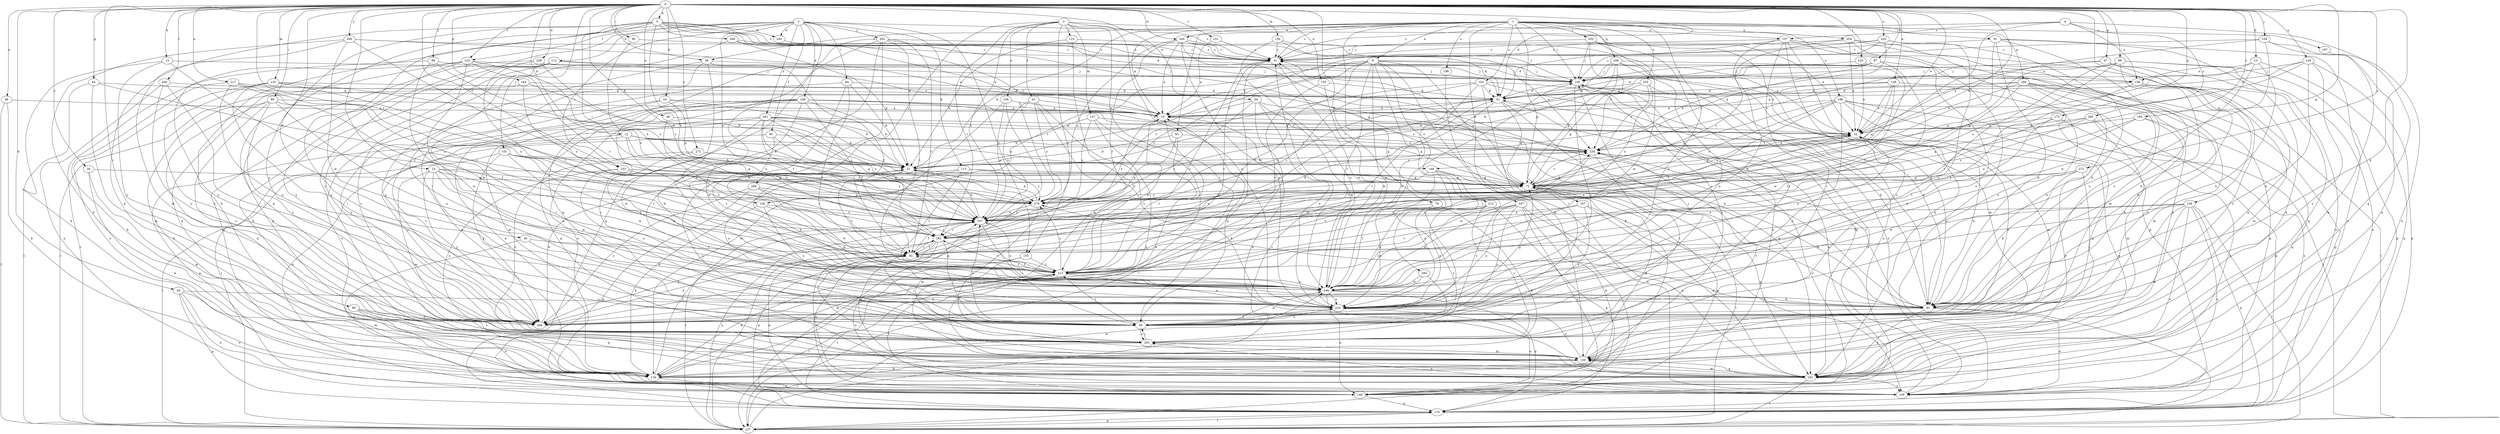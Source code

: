 strict digraph  {
0;
1;
2;
3;
4;
5;
6;
10;
12;
13;
15;
16;
21;
23;
26;
31;
36;
40;
41;
46;
47;
48;
50;
52;
58;
60;
61;
62;
64;
72;
79;
83;
86;
87;
88;
89;
90;
91;
93;
94;
95;
99;
101;
104;
105;
107;
108;
112;
113;
116;
120;
123;
126;
127;
128;
135;
136;
137;
138;
139;
144;
148;
149;
153;
154;
155;
156;
157;
158;
159;
164;
166;
167;
168;
170;
175;
180;
181;
190;
192;
196;
197;
198;
202;
203;
208;
210;
212;
213;
217;
220;
224;
231;
233;
234;
238;
244;
245;
246;
254;
255;
257;
260;
261;
262;
264;
265;
266;
268;
271;
272;
279;
0 -> 5  [label=a];
0 -> 12  [label=b];
0 -> 13  [label=b];
0 -> 15  [label=b];
0 -> 16  [label=b];
0 -> 21  [label=b];
0 -> 23  [label=c];
0 -> 26  [label=c];
0 -> 36  [label=d];
0 -> 40  [label=d];
0 -> 41  [label=d];
0 -> 46  [label=e];
0 -> 47  [label=e];
0 -> 48  [label=e];
0 -> 50  [label=e];
0 -> 52  [label=e];
0 -> 58  [label=f];
0 -> 64  [label=g];
0 -> 72  [label=g];
0 -> 79  [label=h];
0 -> 83  [label=h];
0 -> 86  [label=i];
0 -> 87  [label=i];
0 -> 88  [label=i];
0 -> 89  [label=i];
0 -> 90  [label=i];
0 -> 99  [label=j];
0 -> 101  [label=j];
0 -> 104  [label=j];
0 -> 120  [label=l];
0 -> 128  [label=m];
0 -> 135  [label=m];
0 -> 136  [label=m];
0 -> 139  [label=n];
0 -> 144  [label=n];
0 -> 148  [label=n];
0 -> 153  [label=o];
0 -> 164  [label=p];
0 -> 175  [label=q];
0 -> 190  [label=r];
0 -> 208  [label=t];
0 -> 210  [label=t];
0 -> 217  [label=u];
0 -> 220  [label=u];
0 -> 231  [label=v];
0 -> 233  [label=v];
0 -> 238  [label=w];
0 -> 244  [label=w];
0 -> 260  [label=y];
0 -> 271  [label=z];
0 -> 272  [label=z];
0 -> 279  [label=z];
1 -> 6  [label=a];
1 -> 10  [label=a];
1 -> 21  [label=b];
1 -> 31  [label=c];
1 -> 58  [label=f];
1 -> 91  [label=i];
1 -> 93  [label=i];
1 -> 105  [label=j];
1 -> 107  [label=k];
1 -> 154  [label=o];
1 -> 166  [label=p];
1 -> 167  [label=p];
1 -> 168  [label=p];
1 -> 180  [label=q];
1 -> 196  [label=s];
1 -> 197  [label=s];
1 -> 198  [label=s];
1 -> 202  [label=s];
1 -> 224  [label=u];
1 -> 244  [label=w];
1 -> 254  [label=x];
1 -> 255  [label=x];
2 -> 52  [label=e];
2 -> 60  [label=f];
2 -> 94  [label=i];
2 -> 108  [label=k];
2 -> 112  [label=k];
2 -> 113  [label=k];
2 -> 116  [label=k];
2 -> 155  [label=o];
2 -> 170  [label=p];
2 -> 203  [label=s];
2 -> 210  [label=t];
2 -> 233  [label=v];
2 -> 245  [label=w];
2 -> 257  [label=x];
2 -> 261  [label=y];
2 -> 262  [label=y];
3 -> 31  [label=c];
3 -> 61  [label=f];
3 -> 95  [label=i];
3 -> 123  [label=l];
3 -> 137  [label=m];
3 -> 155  [label=o];
3 -> 156  [label=o];
3 -> 157  [label=o];
3 -> 192  [label=r];
3 -> 224  [label=u];
3 -> 257  [label=x];
3 -> 264  [label=y];
4 -> 31  [label=c];
4 -> 157  [label=o];
4 -> 158  [label=o];
4 -> 181  [label=q];
4 -> 234  [label=v];
4 -> 265  [label=y];
5 -> 31  [label=c];
5 -> 41  [label=d];
5 -> 95  [label=i];
5 -> 116  [label=k];
5 -> 126  [label=l];
5 -> 158  [label=o];
5 -> 181  [label=q];
5 -> 234  [label=v];
5 -> 245  [label=w];
5 -> 257  [label=x];
5 -> 266  [label=y];
5 -> 268  [label=y];
6 -> 10  [label=a];
6 -> 62  [label=f];
6 -> 105  [label=j];
6 -> 116  [label=k];
6 -> 126  [label=l];
6 -> 127  [label=l];
6 -> 158  [label=o];
6 -> 212  [label=t];
6 -> 213  [label=t];
6 -> 246  [label=w];
6 -> 268  [label=y];
6 -> 279  [label=z];
10 -> 52  [label=e];
10 -> 257  [label=x];
12 -> 21  [label=b];
12 -> 62  [label=f];
12 -> 148  [label=n];
12 -> 170  [label=p];
12 -> 234  [label=v];
12 -> 257  [label=x];
12 -> 268  [label=y];
13 -> 72  [label=g];
13 -> 83  [label=h];
13 -> 158  [label=o];
13 -> 170  [label=p];
13 -> 224  [label=u];
15 -> 62  [label=f];
15 -> 105  [label=j];
15 -> 116  [label=k];
15 -> 268  [label=y];
16 -> 10  [label=a];
16 -> 21  [label=b];
16 -> 72  [label=g];
16 -> 95  [label=i];
16 -> 268  [label=y];
21 -> 72  [label=g];
21 -> 213  [label=t];
21 -> 234  [label=v];
23 -> 72  [label=g];
23 -> 95  [label=i];
23 -> 138  [label=m];
23 -> 192  [label=r];
23 -> 224  [label=u];
23 -> 246  [label=w];
23 -> 268  [label=y];
23 -> 279  [label=z];
26 -> 72  [label=g];
26 -> 116  [label=k];
26 -> 138  [label=m];
31 -> 105  [label=j];
31 -> 213  [label=t];
31 -> 246  [label=w];
31 -> 268  [label=y];
36 -> 62  [label=f];
36 -> 149  [label=n];
36 -> 246  [label=w];
40 -> 138  [label=m];
40 -> 149  [label=n];
40 -> 159  [label=o];
40 -> 170  [label=p];
40 -> 224  [label=u];
41 -> 10  [label=a];
41 -> 72  [label=g];
41 -> 149  [label=n];
41 -> 181  [label=q];
41 -> 192  [label=r];
41 -> 213  [label=t];
41 -> 257  [label=x];
46 -> 52  [label=e];
46 -> 257  [label=x];
47 -> 105  [label=j];
47 -> 159  [label=o];
47 -> 181  [label=q];
47 -> 203  [label=s];
47 -> 234  [label=v];
48 -> 10  [label=a];
48 -> 116  [label=k];
48 -> 127  [label=l];
50 -> 10  [label=a];
50 -> 83  [label=h];
50 -> 116  [label=k];
50 -> 192  [label=r];
50 -> 224  [label=u];
50 -> 246  [label=w];
52 -> 31  [label=c];
52 -> 72  [label=g];
52 -> 83  [label=h];
52 -> 181  [label=q];
52 -> 234  [label=v];
58 -> 62  [label=f];
58 -> 105  [label=j];
58 -> 149  [label=n];
58 -> 246  [label=w];
58 -> 268  [label=y];
60 -> 159  [label=o];
60 -> 213  [label=t];
60 -> 234  [label=v];
60 -> 257  [label=x];
61 -> 10  [label=a];
61 -> 213  [label=t];
61 -> 224  [label=u];
61 -> 257  [label=x];
61 -> 268  [label=y];
61 -> 279  [label=z];
62 -> 41  [label=d];
62 -> 52  [label=e];
62 -> 95  [label=i];
62 -> 138  [label=m];
62 -> 149  [label=n];
62 -> 192  [label=r];
62 -> 213  [label=t];
62 -> 268  [label=y];
64 -> 41  [label=d];
64 -> 127  [label=l];
64 -> 138  [label=m];
64 -> 257  [label=x];
72 -> 31  [label=c];
72 -> 52  [label=e];
72 -> 127  [label=l];
72 -> 181  [label=q];
72 -> 234  [label=v];
72 -> 257  [label=x];
72 -> 279  [label=z];
79 -> 116  [label=k];
79 -> 203  [label=s];
79 -> 224  [label=u];
79 -> 257  [label=x];
83 -> 31  [label=c];
83 -> 105  [label=j];
83 -> 127  [label=l];
83 -> 159  [label=o];
83 -> 181  [label=q];
83 -> 234  [label=v];
83 -> 268  [label=y];
83 -> 279  [label=z];
86 -> 159  [label=o];
86 -> 181  [label=q];
86 -> 203  [label=s];
86 -> 268  [label=y];
87 -> 10  [label=a];
87 -> 41  [label=d];
87 -> 62  [label=f];
87 -> 105  [label=j];
87 -> 224  [label=u];
87 -> 234  [label=v];
88 -> 72  [label=g];
88 -> 83  [label=h];
88 -> 105  [label=j];
88 -> 159  [label=o];
88 -> 170  [label=p];
88 -> 213  [label=t];
88 -> 279  [label=z];
89 -> 10  [label=a];
89 -> 62  [label=f];
89 -> 116  [label=k];
89 -> 181  [label=q];
89 -> 203  [label=s];
89 -> 224  [label=u];
89 -> 268  [label=y];
90 -> 31  [label=c];
90 -> 257  [label=x];
91 -> 31  [label=c];
91 -> 83  [label=h];
91 -> 159  [label=o];
91 -> 181  [label=q];
91 -> 192  [label=r];
91 -> 268  [label=y];
93 -> 21  [label=b];
93 -> 213  [label=t];
93 -> 234  [label=v];
93 -> 257  [label=x];
94 -> 21  [label=b];
94 -> 41  [label=d];
94 -> 62  [label=f];
94 -> 159  [label=o];
94 -> 213  [label=t];
95 -> 10  [label=a];
95 -> 105  [label=j];
95 -> 203  [label=s];
95 -> 213  [label=t];
95 -> 224  [label=u];
95 -> 246  [label=w];
95 -> 257  [label=x];
99 -> 83  [label=h];
99 -> 105  [label=j];
99 -> 268  [label=y];
99 -> 279  [label=z];
101 -> 21  [label=b];
101 -> 72  [label=g];
101 -> 127  [label=l];
101 -> 192  [label=r];
101 -> 213  [label=t];
101 -> 246  [label=w];
101 -> 268  [label=y];
104 -> 31  [label=c];
104 -> 52  [label=e];
104 -> 149  [label=n];
104 -> 181  [label=q];
104 -> 246  [label=w];
105 -> 41  [label=d];
105 -> 116  [label=k];
105 -> 149  [label=n];
105 -> 181  [label=q];
105 -> 203  [label=s];
105 -> 224  [label=u];
107 -> 116  [label=k];
107 -> 149  [label=n];
107 -> 181  [label=q];
107 -> 213  [label=t];
107 -> 224  [label=u];
107 -> 246  [label=w];
107 -> 257  [label=x];
107 -> 268  [label=y];
108 -> 10  [label=a];
108 -> 21  [label=b];
108 -> 52  [label=e];
108 -> 62  [label=f];
108 -> 83  [label=h];
108 -> 95  [label=i];
108 -> 116  [label=k];
108 -> 138  [label=m];
108 -> 181  [label=q];
108 -> 234  [label=v];
108 -> 246  [label=w];
112 -> 10  [label=a];
112 -> 105  [label=j];
112 -> 116  [label=k];
112 -> 149  [label=n];
112 -> 203  [label=s];
112 -> 268  [label=y];
113 -> 72  [label=g];
113 -> 203  [label=s];
113 -> 213  [label=t];
113 -> 224  [label=u];
113 -> 279  [label=z];
116 -> 10  [label=a];
116 -> 149  [label=n];
116 -> 246  [label=w];
116 -> 257  [label=x];
120 -> 52  [label=e];
120 -> 105  [label=j];
120 -> 192  [label=r];
123 -> 21  [label=b];
123 -> 31  [label=c];
123 -> 181  [label=q];
126 -> 116  [label=k];
126 -> 224  [label=u];
126 -> 246  [label=w];
126 -> 257  [label=x];
127 -> 31  [label=c];
127 -> 170  [label=p];
127 -> 257  [label=x];
128 -> 62  [label=f];
128 -> 95  [label=i];
128 -> 127  [label=l];
128 -> 138  [label=m];
128 -> 149  [label=n];
128 -> 159  [label=o];
128 -> 170  [label=p];
128 -> 246  [label=w];
128 -> 257  [label=x];
135 -> 21  [label=b];
135 -> 41  [label=d];
135 -> 95  [label=i];
135 -> 159  [label=o];
135 -> 268  [label=y];
135 -> 279  [label=z];
136 -> 31  [label=c];
136 -> 41  [label=d];
136 -> 52  [label=e];
136 -> 224  [label=u];
137 -> 21  [label=b];
137 -> 52  [label=e];
137 -> 127  [label=l];
137 -> 181  [label=q];
137 -> 279  [label=z];
138 -> 72  [label=g];
138 -> 116  [label=k];
138 -> 181  [label=q];
138 -> 224  [label=u];
138 -> 234  [label=v];
139 -> 10  [label=a];
139 -> 41  [label=d];
139 -> 52  [label=e];
139 -> 72  [label=g];
139 -> 224  [label=u];
139 -> 279  [label=z];
144 -> 41  [label=d];
144 -> 83  [label=h];
144 -> 105  [label=j];
144 -> 170  [label=p];
144 -> 203  [label=s];
144 -> 234  [label=v];
148 -> 72  [label=g];
148 -> 159  [label=o];
148 -> 203  [label=s];
148 -> 213  [label=t];
148 -> 224  [label=u];
148 -> 257  [label=x];
149 -> 72  [label=g];
149 -> 170  [label=p];
149 -> 213  [label=t];
149 -> 234  [label=v];
153 -> 41  [label=d];
153 -> 213  [label=t];
153 -> 246  [label=w];
154 -> 41  [label=d];
154 -> 83  [label=h];
154 -> 95  [label=i];
154 -> 159  [label=o];
154 -> 192  [label=r];
154 -> 246  [label=w];
154 -> 279  [label=z];
155 -> 159  [label=o];
155 -> 203  [label=s];
155 -> 213  [label=t];
156 -> 10  [label=a];
156 -> 116  [label=k];
156 -> 170  [label=p];
156 -> 257  [label=x];
157 -> 21  [label=b];
157 -> 31  [label=c];
157 -> 95  [label=i];
157 -> 159  [label=o];
157 -> 170  [label=p];
157 -> 181  [label=q];
157 -> 203  [label=s];
157 -> 246  [label=w];
158 -> 41  [label=d];
158 -> 83  [label=h];
158 -> 127  [label=l];
158 -> 138  [label=m];
158 -> 213  [label=t];
159 -> 41  [label=d];
159 -> 62  [label=f];
159 -> 203  [label=s];
164 -> 21  [label=b];
164 -> 41  [label=d];
164 -> 127  [label=l];
164 -> 257  [label=x];
166 -> 10  [label=a];
166 -> 41  [label=d];
166 -> 52  [label=e];
166 -> 83  [label=h];
166 -> 95  [label=i];
166 -> 138  [label=m];
166 -> 170  [label=p];
166 -> 203  [label=s];
166 -> 246  [label=w];
167 -> 159  [label=o];
167 -> 181  [label=q];
167 -> 213  [label=t];
167 -> 257  [label=x];
167 -> 268  [label=y];
168 -> 21  [label=b];
168 -> 72  [label=g];
168 -> 105  [label=j];
168 -> 138  [label=m];
168 -> 170  [label=p];
168 -> 224  [label=u];
168 -> 279  [label=z];
170 -> 127  [label=l];
170 -> 213  [label=t];
175 -> 52  [label=e];
175 -> 62  [label=f];
175 -> 159  [label=o];
175 -> 213  [label=t];
180 -> 95  [label=i];
180 -> 246  [label=w];
180 -> 268  [label=y];
181 -> 10  [label=a];
181 -> 52  [label=e];
181 -> 127  [label=l];
181 -> 138  [label=m];
181 -> 159  [label=o];
181 -> 257  [label=x];
190 -> 52  [label=e];
190 -> 83  [label=h];
190 -> 181  [label=q];
190 -> 246  [label=w];
190 -> 257  [label=x];
192 -> 62  [label=f];
192 -> 95  [label=i];
192 -> 127  [label=l];
192 -> 149  [label=n];
192 -> 170  [label=p];
192 -> 234  [label=v];
192 -> 268  [label=y];
196 -> 10  [label=a];
196 -> 62  [label=f];
196 -> 72  [label=g];
196 -> 127  [label=l];
196 -> 138  [label=m];
196 -> 170  [label=p];
196 -> 181  [label=q];
196 -> 224  [label=u];
196 -> 279  [label=z];
197 -> 181  [label=q];
198 -> 138  [label=m];
202 -> 31  [label=c];
202 -> 83  [label=h];
202 -> 95  [label=i];
202 -> 105  [label=j];
202 -> 234  [label=v];
202 -> 246  [label=w];
203 -> 95  [label=i];
203 -> 127  [label=l];
203 -> 138  [label=m];
208 -> 41  [label=d];
208 -> 95  [label=i];
208 -> 149  [label=n];
208 -> 268  [label=y];
210 -> 105  [label=j];
210 -> 116  [label=k];
210 -> 127  [label=l];
210 -> 192  [label=r];
210 -> 246  [label=w];
210 -> 257  [label=x];
210 -> 268  [label=y];
212 -> 170  [label=p];
212 -> 203  [label=s];
212 -> 224  [label=u];
212 -> 246  [label=w];
212 -> 257  [label=x];
213 -> 10  [label=a];
213 -> 31  [label=c];
213 -> 62  [label=f];
213 -> 116  [label=k];
213 -> 127  [label=l];
213 -> 192  [label=r];
213 -> 224  [label=u];
213 -> 246  [label=w];
213 -> 279  [label=z];
217 -> 41  [label=d];
217 -> 116  [label=k];
217 -> 192  [label=r];
217 -> 224  [label=u];
217 -> 257  [label=x];
220 -> 21  [label=b];
220 -> 31  [label=c];
220 -> 41  [label=d];
220 -> 83  [label=h];
220 -> 105  [label=j];
220 -> 224  [label=u];
224 -> 52  [label=e];
224 -> 72  [label=g];
224 -> 95  [label=i];
224 -> 149  [label=n];
231 -> 10  [label=a];
231 -> 31  [label=c];
233 -> 72  [label=g];
233 -> 192  [label=r];
233 -> 203  [label=s];
233 -> 224  [label=u];
233 -> 279  [label=z];
234 -> 21  [label=b];
234 -> 52  [label=e];
234 -> 95  [label=i];
234 -> 246  [label=w];
238 -> 62  [label=f];
238 -> 105  [label=j];
238 -> 181  [label=q];
238 -> 279  [label=z];
244 -> 10  [label=a];
244 -> 31  [label=c];
244 -> 62  [label=f];
244 -> 83  [label=h];
244 -> 105  [label=j];
244 -> 224  [label=u];
244 -> 234  [label=v];
244 -> 279  [label=z];
245 -> 31  [label=c];
246 -> 21  [label=b];
246 -> 83  [label=h];
246 -> 105  [label=j];
246 -> 149  [label=n];
246 -> 170  [label=p];
246 -> 224  [label=u];
246 -> 257  [label=x];
254 -> 31  [label=c];
254 -> 52  [label=e];
254 -> 116  [label=k];
254 -> 138  [label=m];
254 -> 181  [label=q];
254 -> 279  [label=z];
255 -> 41  [label=d];
255 -> 72  [label=g];
255 -> 83  [label=h];
255 -> 234  [label=v];
255 -> 257  [label=x];
257 -> 21  [label=b];
257 -> 62  [label=f];
257 -> 95  [label=i];
257 -> 127  [label=l];
257 -> 192  [label=r];
260 -> 10  [label=a];
260 -> 31  [label=c];
260 -> 116  [label=k];
260 -> 138  [label=m];
260 -> 246  [label=w];
260 -> 279  [label=z];
261 -> 21  [label=b];
261 -> 52  [label=e];
261 -> 72  [label=g];
261 -> 127  [label=l];
261 -> 192  [label=r];
261 -> 234  [label=v];
261 -> 246  [label=w];
261 -> 257  [label=x];
261 -> 268  [label=y];
261 -> 279  [label=z];
262 -> 31  [label=c];
262 -> 62  [label=f];
262 -> 72  [label=g];
262 -> 83  [label=h];
262 -> 159  [label=o];
262 -> 181  [label=q];
262 -> 213  [label=t];
262 -> 224  [label=u];
264 -> 170  [label=p];
264 -> 213  [label=t];
264 -> 246  [label=w];
264 -> 268  [label=y];
264 -> 279  [label=z];
265 -> 52  [label=e];
265 -> 72  [label=g];
265 -> 138  [label=m];
265 -> 149  [label=n];
265 -> 279  [label=z];
266 -> 10  [label=a];
266 -> 21  [label=b];
266 -> 31  [label=c];
266 -> 95  [label=i];
268 -> 21  [label=b];
268 -> 52  [label=e];
271 -> 72  [label=g];
271 -> 83  [label=h];
271 -> 95  [label=i];
271 -> 192  [label=r];
271 -> 246  [label=w];
272 -> 21  [label=b];
272 -> 72  [label=g];
272 -> 203  [label=s];
272 -> 246  [label=w];
279 -> 21  [label=b];
279 -> 138  [label=m];
279 -> 257  [label=x];
}
